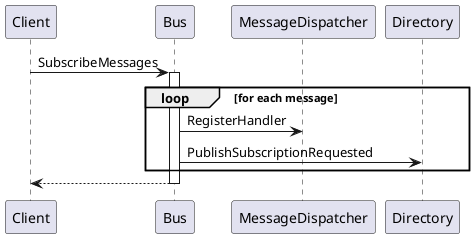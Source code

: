 @startuml
Client -> Bus: SubscribeMessages
activate Bus
loop for each message
Bus -> MessageDispatcher: RegisterHandler
Bus -> Directory: PublishSubscriptionRequested
end
Bus --> Client
deactivate Bus
@enduml
